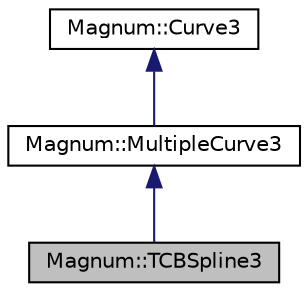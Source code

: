 digraph "Magnum::TCBSpline3"
{
  edge [fontname="Helvetica",fontsize="10",labelfontname="Helvetica",labelfontsize="10"];
  node [fontname="Helvetica",fontsize="10",shape=record];
  Node1 [label="Magnum::TCBSpline3",height=0.2,width=0.4,color="black", fillcolor="grey75", style="filled", fontcolor="black"];
  Node2 -> Node1 [dir="back",color="midnightblue",fontsize="10",style="solid"];
  Node2 [label="Magnum::MultipleCurve3",height=0.2,width=0.4,color="black", fillcolor="white", style="filled",URL="$class_magnum_1_1_multiple_curve3.html"];
  Node3 -> Node2 [dir="back",color="midnightblue",fontsize="10",style="solid"];
  Node3 [label="Magnum::Curve3",height=0.2,width=0.4,color="black", fillcolor="white", style="filled",URL="$class_magnum_1_1_curve3.html"];
}
